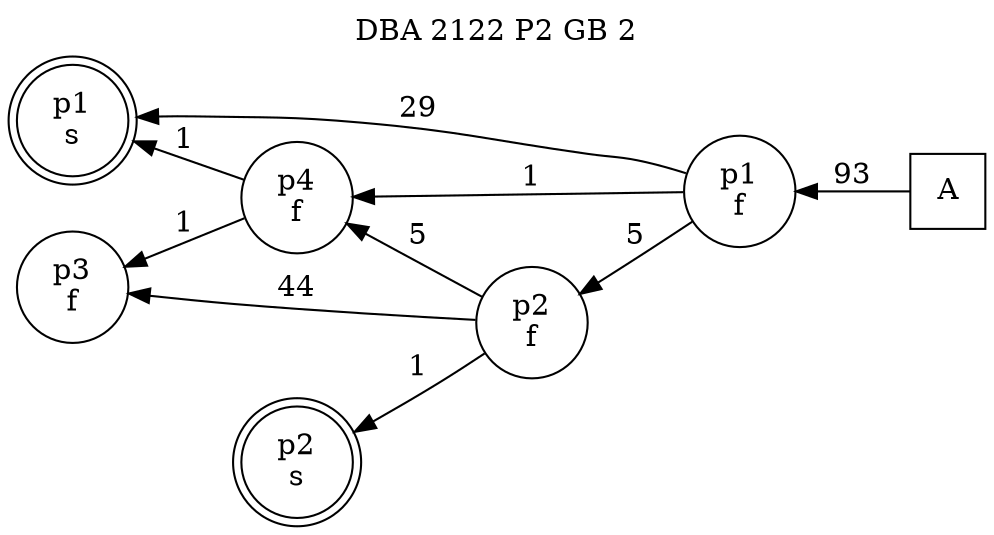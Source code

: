 digraph DBA_2122_P2_GB_2_GOOD {
labelloc="tl"
label= " DBA 2122 P2 GB 2 "
rankdir="RL";
graph [ size=" 10 , 10 !"]

"A" [shape="square" label="A"]
"p1_f" [shape="circle" label="p1
f"]
"p1_s" [shape="doublecircle" label="p1
s"]
"p2_f" [shape="circle" label="p2
f"]
"p3_f" [shape="circle" label="p3
f"]
"p4_f" [shape="circle" label="p4
f"]
"p2_s" [shape="doublecircle" label="p2
s"]
"A" -> "p1_f" [ label=93]
"p1_f" -> "p1_s" [ label=29]
"p1_f" -> "p2_f" [ label=5]
"p1_f" -> "p4_f" [ label=1]
"p2_f" -> "p3_f" [ label=44]
"p2_f" -> "p4_f" [ label=5]
"p2_f" -> "p2_s" [ label=1]
"p4_f" -> "p1_s" [ label=1]
"p4_f" -> "p3_f" [ label=1]
}
